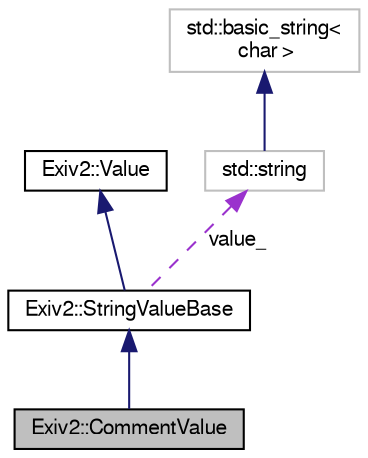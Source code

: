 digraph "Exiv2::CommentValue"
{
  edge [fontname="FreeSans",fontsize="10",labelfontname="FreeSans",labelfontsize="10"];
  node [fontname="FreeSans",fontsize="10",shape=record];
  Node1 [label="Exiv2::CommentValue",height=0.2,width=0.4,color="black", fillcolor="grey75", style="filled" fontcolor="black"];
  Node2 -> Node1 [dir="back",color="midnightblue",fontsize="10",style="solid",fontname="FreeSans"];
  Node2 [label="Exiv2::StringValueBase",height=0.2,width=0.4,color="black", fillcolor="white", style="filled",URL="$classExiv2_1_1StringValueBase.html",tooltip="Abstract base class for a string based Value type. "];
  Node3 -> Node2 [dir="back",color="midnightblue",fontsize="10",style="solid",fontname="FreeSans"];
  Node3 [label="Exiv2::Value",height=0.2,width=0.4,color="black", fillcolor="white", style="filled",URL="$classExiv2_1_1Value.html",tooltip="Common interface for all types of values used with metadata. "];
  Node4 -> Node2 [dir="back",color="darkorchid3",fontsize="10",style="dashed",label=" value_" ,fontname="FreeSans"];
  Node4 [label="std::string",height=0.2,width=0.4,color="grey75", fillcolor="white", style="filled",tooltip="STL class. "];
  Node5 -> Node4 [dir="back",color="midnightblue",fontsize="10",style="solid",fontname="FreeSans"];
  Node5 [label="std::basic_string\<\l char \>",height=0.2,width=0.4,color="grey75", fillcolor="white", style="filled",tooltip="STL class. "];
}
